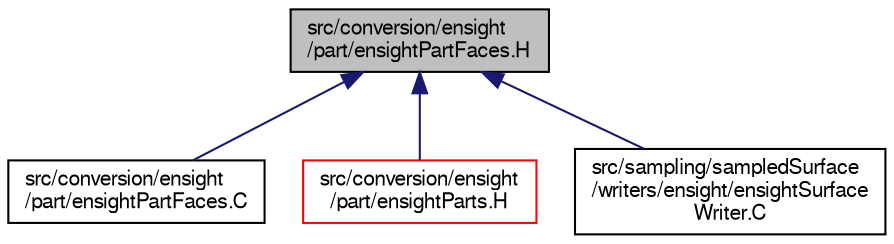 digraph "src/conversion/ensight/part/ensightPartFaces.H"
{
  bgcolor="transparent";
  edge [fontname="FreeSans",fontsize="10",labelfontname="FreeSans",labelfontsize="10"];
  node [fontname="FreeSans",fontsize="10",shape=record];
  Node226 [label="src/conversion/ensight\l/part/ensightPartFaces.H",height=0.2,width=0.4,color="black", fillcolor="grey75", style="filled", fontcolor="black"];
  Node226 -> Node227 [dir="back",color="midnightblue",fontsize="10",style="solid",fontname="FreeSans"];
  Node227 [label="src/conversion/ensight\l/part/ensightPartFaces.C",height=0.2,width=0.4,color="black",URL="$a00161.html"];
  Node226 -> Node228 [dir="back",color="midnightblue",fontsize="10",style="solid",fontname="FreeSans"];
  Node228 [label="src/conversion/ensight\l/part/ensightParts.H",height=0.2,width=0.4,color="red",URL="$a00173.html"];
  Node226 -> Node231 [dir="back",color="midnightblue",fontsize="10",style="solid",fontname="FreeSans"];
  Node231 [label="src/sampling/sampledSurface\l/writers/ensight/ensightSurface\lWriter.C",height=0.2,width=0.4,color="black",URL="$a14840.html"];
}
